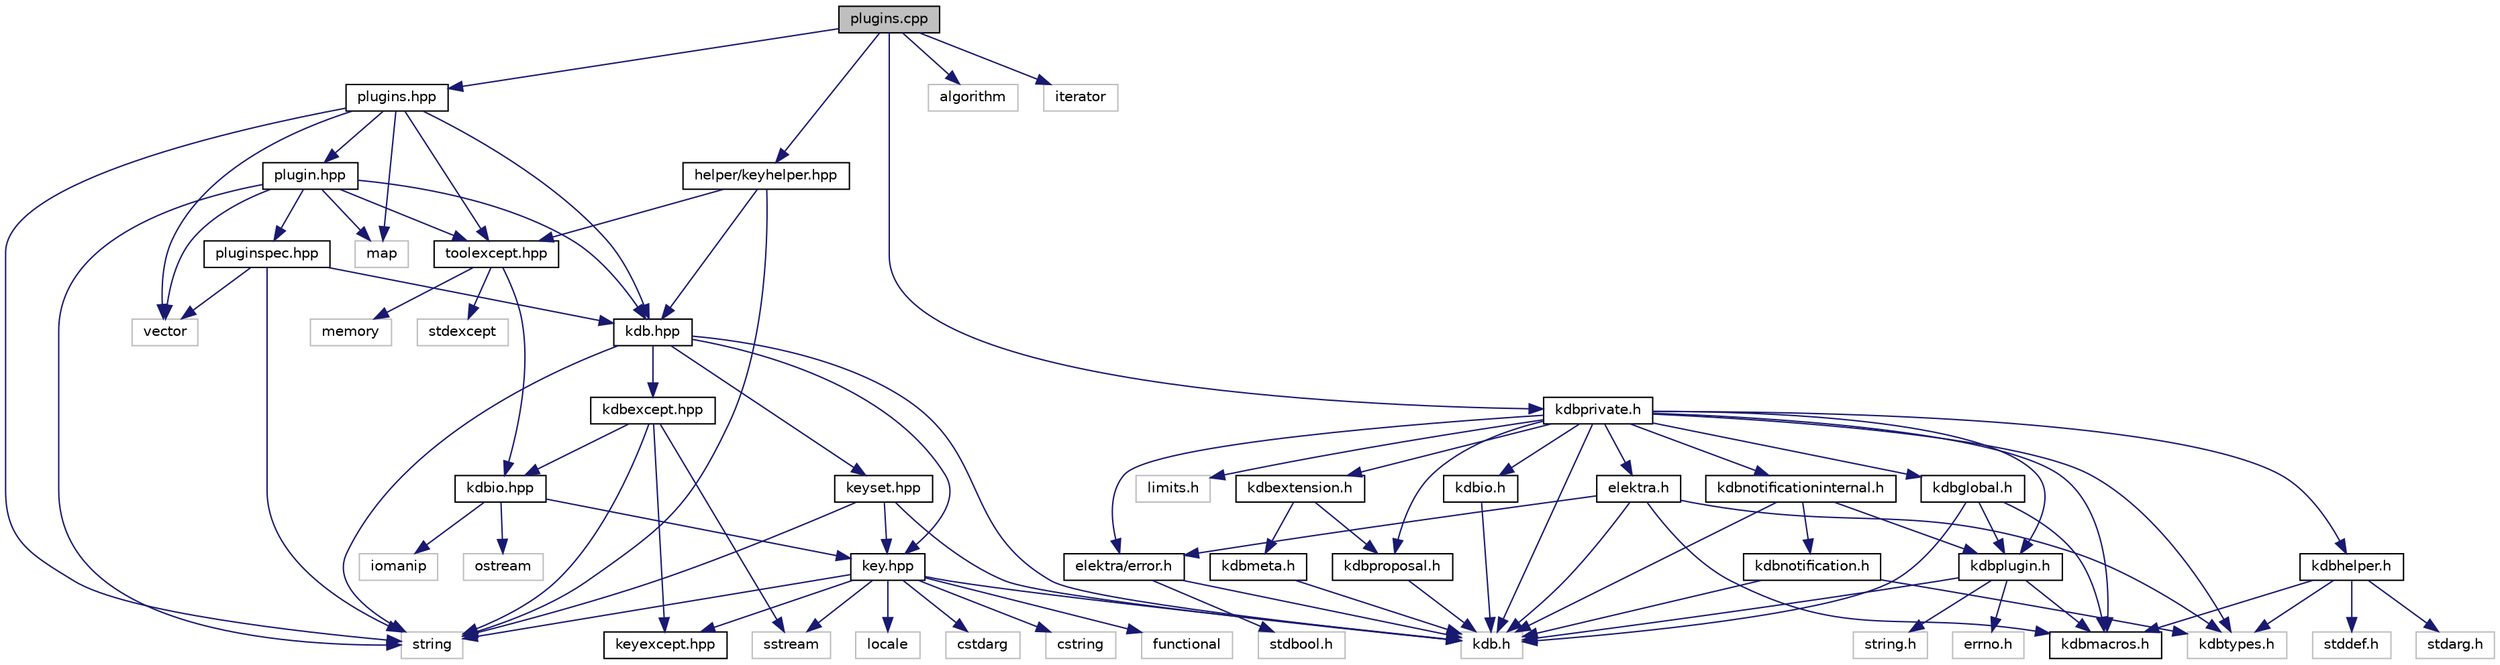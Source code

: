 digraph "plugins.cpp"
{
 // LATEX_PDF_SIZE
  edge [fontname="Helvetica",fontsize="10",labelfontname="Helvetica",labelfontsize="10"];
  node [fontname="Helvetica",fontsize="10",shape=record];
  Node0 [label="plugins.cpp",height=0.2,width=0.4,color="black", fillcolor="grey75", style="filled", fontcolor="black",tooltip="Implementation of set/get/error plugins."];
  Node0 -> Node1 [color="midnightblue",fontsize="10",style="solid"];
  Node1 [label="helper/keyhelper.hpp",height=0.2,width=0.4,color="black", fillcolor="white", style="filled",URL="$keyhelper_8hpp.html",tooltip="Key helper functions."];
  Node1 -> Node2 [color="midnightblue",fontsize="10",style="solid"];
  Node2 [label="kdb.hpp",height=0.2,width=0.4,color="black", fillcolor="white", style="filled",URL="$kdb_8hpp.html",tooltip=" "];
  Node2 -> Node3 [color="midnightblue",fontsize="10",style="solid"];
  Node3 [label="string",height=0.2,width=0.4,color="grey75", fillcolor="white", style="filled",tooltip=" "];
  Node2 -> Node4 [color="midnightblue",fontsize="10",style="solid"];
  Node4 [label="kdbexcept.hpp",height=0.2,width=0.4,color="black", fillcolor="white", style="filled",URL="$kdbexcept_8hpp.html",tooltip=" "];
  Node4 -> Node5 [color="midnightblue",fontsize="10",style="solid"];
  Node5 [label="keyexcept.hpp",height=0.2,width=0.4,color="black", fillcolor="white", style="filled",URL="$keyexcept_8hpp.html",tooltip=" "];
  Node4 -> Node6 [color="midnightblue",fontsize="10",style="solid"];
  Node6 [label="sstream",height=0.2,width=0.4,color="grey75", fillcolor="white", style="filled",tooltip=" "];
  Node4 -> Node3 [color="midnightblue",fontsize="10",style="solid"];
  Node4 -> Node7 [color="midnightblue",fontsize="10",style="solid"];
  Node7 [label="kdbio.hpp",height=0.2,width=0.4,color="black", fillcolor="white", style="filled",URL="$kdbio_8hpp.html",tooltip=" "];
  Node7 -> Node8 [color="midnightblue",fontsize="10",style="solid"];
  Node8 [label="key.hpp",height=0.2,width=0.4,color="black", fillcolor="white", style="filled",URL="$key_8hpp.html",tooltip=" "];
  Node8 -> Node9 [color="midnightblue",fontsize="10",style="solid"];
  Node9 [label="cstdarg",height=0.2,width=0.4,color="grey75", fillcolor="white", style="filled",tooltip=" "];
  Node8 -> Node10 [color="midnightblue",fontsize="10",style="solid"];
  Node10 [label="cstring",height=0.2,width=0.4,color="grey75", fillcolor="white", style="filled",tooltip=" "];
  Node8 -> Node11 [color="midnightblue",fontsize="10",style="solid"];
  Node11 [label="functional",height=0.2,width=0.4,color="grey75", fillcolor="white", style="filled",tooltip=" "];
  Node8 -> Node12 [color="midnightblue",fontsize="10",style="solid"];
  Node12 [label="locale",height=0.2,width=0.4,color="grey75", fillcolor="white", style="filled",tooltip=" "];
  Node8 -> Node6 [color="midnightblue",fontsize="10",style="solid"];
  Node8 -> Node3 [color="midnightblue",fontsize="10",style="solid"];
  Node8 -> Node5 [color="midnightblue",fontsize="10",style="solid"];
  Node8 -> Node13 [color="midnightblue",fontsize="10",style="solid"];
  Node13 [label="kdb.h",height=0.2,width=0.4,color="grey75", fillcolor="white", style="filled",tooltip=" "];
  Node7 -> Node14 [color="midnightblue",fontsize="10",style="solid"];
  Node14 [label="iomanip",height=0.2,width=0.4,color="grey75", fillcolor="white", style="filled",tooltip=" "];
  Node7 -> Node15 [color="midnightblue",fontsize="10",style="solid"];
  Node15 [label="ostream",height=0.2,width=0.4,color="grey75", fillcolor="white", style="filled",tooltip=" "];
  Node2 -> Node8 [color="midnightblue",fontsize="10",style="solid"];
  Node2 -> Node16 [color="midnightblue",fontsize="10",style="solid"];
  Node16 [label="keyset.hpp",height=0.2,width=0.4,color="black", fillcolor="white", style="filled",URL="$keyset_8hpp.html",tooltip=" "];
  Node16 -> Node3 [color="midnightblue",fontsize="10",style="solid"];
  Node16 -> Node8 [color="midnightblue",fontsize="10",style="solid"];
  Node16 -> Node13 [color="midnightblue",fontsize="10",style="solid"];
  Node2 -> Node13 [color="midnightblue",fontsize="10",style="solid"];
  Node1 -> Node3 [color="midnightblue",fontsize="10",style="solid"];
  Node1 -> Node17 [color="midnightblue",fontsize="10",style="solid"];
  Node17 [label="toolexcept.hpp",height=0.2,width=0.4,color="black", fillcolor="white", style="filled",URL="$toolexcept_8hpp.html",tooltip="Implementation of all exceptions elektratools library might throw."];
  Node17 -> Node18 [color="midnightblue",fontsize="10",style="solid"];
  Node18 [label="memory",height=0.2,width=0.4,color="grey75", fillcolor="white", style="filled",tooltip=" "];
  Node17 -> Node19 [color="midnightblue",fontsize="10",style="solid"];
  Node19 [label="stdexcept",height=0.2,width=0.4,color="grey75", fillcolor="white", style="filled",tooltip=" "];
  Node17 -> Node7 [color="midnightblue",fontsize="10",style="solid"];
  Node0 -> Node20 [color="midnightblue",fontsize="10",style="solid"];
  Node20 [label="plugins.hpp",height=0.2,width=0.4,color="black", fillcolor="white", style="filled",URL="$plugins_8hpp.html",tooltip="Implementation of get/set and error plugins."];
  Node20 -> Node21 [color="midnightblue",fontsize="10",style="solid"];
  Node21 [label="plugin.hpp",height=0.2,width=0.4,color="black", fillcolor="white", style="filled",URL="$plugin_8hpp.html",tooltip="Header file of plugin."];
  Node21 -> Node2 [color="midnightblue",fontsize="10",style="solid"];
  Node21 -> Node22 [color="midnightblue",fontsize="10",style="solid"];
  Node22 [label="pluginspec.hpp",height=0.2,width=0.4,color="black", fillcolor="white", style="filled",URL="$pluginspec_8hpp.html",tooltip="Interface to specify which plugin is meant."];
  Node22 -> Node3 [color="midnightblue",fontsize="10",style="solid"];
  Node22 -> Node23 [color="midnightblue",fontsize="10",style="solid"];
  Node23 [label="vector",height=0.2,width=0.4,color="grey75", fillcolor="white", style="filled",tooltip=" "];
  Node22 -> Node2 [color="midnightblue",fontsize="10",style="solid"];
  Node21 -> Node17 [color="midnightblue",fontsize="10",style="solid"];
  Node21 -> Node24 [color="midnightblue",fontsize="10",style="solid"];
  Node24 [label="map",height=0.2,width=0.4,color="grey75", fillcolor="white", style="filled",tooltip=" "];
  Node21 -> Node3 [color="midnightblue",fontsize="10",style="solid"];
  Node21 -> Node23 [color="midnightblue",fontsize="10",style="solid"];
  Node20 -> Node17 [color="midnightblue",fontsize="10",style="solid"];
  Node20 -> Node24 [color="midnightblue",fontsize="10",style="solid"];
  Node20 -> Node3 [color="midnightblue",fontsize="10",style="solid"];
  Node20 -> Node23 [color="midnightblue",fontsize="10",style="solid"];
  Node20 -> Node2 [color="midnightblue",fontsize="10",style="solid"];
  Node0 -> Node25 [color="midnightblue",fontsize="10",style="solid"];
  Node25 [label="kdbprivate.h",height=0.2,width=0.4,color="black", fillcolor="white", style="filled",URL="$kdbprivate_8h.html",tooltip="Private declarations."];
  Node25 -> Node26 [color="midnightblue",fontsize="10",style="solid"];
  Node26 [label="elektra.h",height=0.2,width=0.4,color="black", fillcolor="white", style="filled",URL="$elektra_8h.html",tooltip="Elektra High Level API."];
  Node26 -> Node27 [color="midnightblue",fontsize="10",style="solid"];
  Node27 [label="elektra/error.h",height=0.2,width=0.4,color="black", fillcolor="white", style="filled",URL="$error_8h.html",tooltip="Elektra error."];
  Node27 -> Node13 [color="midnightblue",fontsize="10",style="solid"];
  Node27 -> Node28 [color="midnightblue",fontsize="10",style="solid"];
  Node28 [label="stdbool.h",height=0.2,width=0.4,color="grey75", fillcolor="white", style="filled",tooltip=" "];
  Node26 -> Node13 [color="midnightblue",fontsize="10",style="solid"];
  Node26 -> Node29 [color="midnightblue",fontsize="10",style="solid"];
  Node29 [label="kdbmacros.h",height=0.2,width=0.4,color="black", fillcolor="white", style="filled",URL="$kdbmacros_8h.html",tooltip="Macros by Elektra."];
  Node26 -> Node30 [color="midnightblue",fontsize="10",style="solid"];
  Node30 [label="kdbtypes.h",height=0.2,width=0.4,color="grey75", fillcolor="white", style="filled",tooltip=" "];
  Node25 -> Node27 [color="midnightblue",fontsize="10",style="solid"];
  Node25 -> Node13 [color="midnightblue",fontsize="10",style="solid"];
  Node25 -> Node31 [color="midnightblue",fontsize="10",style="solid"];
  Node31 [label="kdbextension.h",height=0.2,width=0.4,color="black", fillcolor="white", style="filled",URL="$kdbextension_8h.html",tooltip="Extension functionality."];
  Node31 -> Node32 [color="midnightblue",fontsize="10",style="solid"];
  Node32 [label="kdbmeta.h",height=0.2,width=0.4,color="black", fillcolor="white", style="filled",URL="$kdbmeta_8h.html",tooltip="metadata functions"];
  Node32 -> Node13 [color="midnightblue",fontsize="10",style="solid"];
  Node31 -> Node33 [color="midnightblue",fontsize="10",style="solid"];
  Node33 [label="kdbproposal.h",height=0.2,width=0.4,color="black", fillcolor="white", style="filled",URL="$kdbproposal_8h.html",tooltip="Proposed declarations."];
  Node33 -> Node13 [color="midnightblue",fontsize="10",style="solid"];
  Node25 -> Node34 [color="midnightblue",fontsize="10",style="solid"];
  Node34 [label="kdbhelper.h",height=0.2,width=0.4,color="black", fillcolor="white", style="filled",URL="$kdbhelper_8h.html",tooltip="Helper for memory management."];
  Node34 -> Node29 [color="midnightblue",fontsize="10",style="solid"];
  Node34 -> Node30 [color="midnightblue",fontsize="10",style="solid"];
  Node34 -> Node35 [color="midnightblue",fontsize="10",style="solid"];
  Node35 [label="stdarg.h",height=0.2,width=0.4,color="grey75", fillcolor="white", style="filled",tooltip=" "];
  Node34 -> Node36 [color="midnightblue",fontsize="10",style="solid"];
  Node36 [label="stddef.h",height=0.2,width=0.4,color="grey75", fillcolor="white", style="filled",tooltip=" "];
  Node25 -> Node37 [color="midnightblue",fontsize="10",style="solid"];
  Node37 [label="kdbio.h",height=0.2,width=0.4,color="black", fillcolor="white", style="filled",URL="$kdbio_8h.html",tooltip="Elektra-I/O structures for I/O bindings, plugins and applications."];
  Node37 -> Node13 [color="midnightblue",fontsize="10",style="solid"];
  Node25 -> Node29 [color="midnightblue",fontsize="10",style="solid"];
  Node25 -> Node38 [color="midnightblue",fontsize="10",style="solid"];
  Node38 [label="kdbnotificationinternal.h",height=0.2,width=0.4,color="black", fillcolor="white", style="filled",URL="$kdbnotificationinternal_8h.html",tooltip="Elektra-Notification structures and declarations for developing notification and transport plugins."];
  Node38 -> Node13 [color="midnightblue",fontsize="10",style="solid"];
  Node38 -> Node39 [color="midnightblue",fontsize="10",style="solid"];
  Node39 [label="kdbnotification.h",height=0.2,width=0.4,color="black", fillcolor="white", style="filled",URL="$kdbnotification_8h.html",tooltip="Elektra-Notification structures and declarations for application developers."];
  Node39 -> Node13 [color="midnightblue",fontsize="10",style="solid"];
  Node39 -> Node30 [color="midnightblue",fontsize="10",style="solid"];
  Node38 -> Node40 [color="midnightblue",fontsize="10",style="solid"];
  Node40 [label="kdbplugin.h",height=0.2,width=0.4,color="black", fillcolor="white", style="filled",URL="$kdbplugin_8h.html",tooltip="Methods for plugin programing."];
  Node40 -> Node13 [color="midnightblue",fontsize="10",style="solid"];
  Node40 -> Node41 [color="midnightblue",fontsize="10",style="solid"];
  Node41 [label="errno.h",height=0.2,width=0.4,color="grey75", fillcolor="white", style="filled",tooltip=" "];
  Node40 -> Node29 [color="midnightblue",fontsize="10",style="solid"];
  Node40 -> Node42 [color="midnightblue",fontsize="10",style="solid"];
  Node42 [label="string.h",height=0.2,width=0.4,color="grey75", fillcolor="white", style="filled",tooltip=" "];
  Node25 -> Node40 [color="midnightblue",fontsize="10",style="solid"];
  Node25 -> Node33 [color="midnightblue",fontsize="10",style="solid"];
  Node25 -> Node30 [color="midnightblue",fontsize="10",style="solid"];
  Node25 -> Node43 [color="midnightblue",fontsize="10",style="solid"];
  Node43 [label="kdbglobal.h",height=0.2,width=0.4,color="black", fillcolor="white", style="filled",URL="$kdbglobal_8h.html",tooltip="Defines for global plugins."];
  Node43 -> Node13 [color="midnightblue",fontsize="10",style="solid"];
  Node43 -> Node29 [color="midnightblue",fontsize="10",style="solid"];
  Node43 -> Node40 [color="midnightblue",fontsize="10",style="solid"];
  Node25 -> Node44 [color="midnightblue",fontsize="10",style="solid"];
  Node44 [label="limits.h",height=0.2,width=0.4,color="grey75", fillcolor="white", style="filled",tooltip=" "];
  Node0 -> Node45 [color="midnightblue",fontsize="10",style="solid"];
  Node45 [label="algorithm",height=0.2,width=0.4,color="grey75", fillcolor="white", style="filled",tooltip=" "];
  Node0 -> Node46 [color="midnightblue",fontsize="10",style="solid"];
  Node46 [label="iterator",height=0.2,width=0.4,color="grey75", fillcolor="white", style="filled",tooltip=" "];
}
